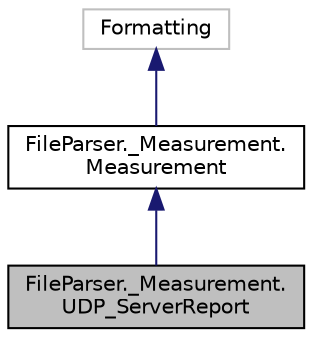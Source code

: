 digraph "FileParser._Measurement.UDP_ServerReport"
{
  edge [fontname="Helvetica",fontsize="10",labelfontname="Helvetica",labelfontsize="10"];
  node [fontname="Helvetica",fontsize="10",shape=record];
  Node1 [label="FileParser._Measurement.\lUDP_ServerReport",height=0.2,width=0.4,color="black", fillcolor="grey75", style="filled", fontcolor="black"];
  Node2 -> Node1 [dir="back",color="midnightblue",fontsize="10",style="solid",fontname="Helvetica"];
  Node2 [label="FileParser._Measurement.\lMeasurement",height=0.2,width=0.4,color="black", fillcolor="white", style="filled",URL="$class_file_parser_1_1___measurement_1_1_measurement.html"];
  Node3 -> Node2 [dir="back",color="midnightblue",fontsize="10",style="solid",fontname="Helvetica"];
  Node3 [label="Formatting",height=0.2,width=0.4,color="grey75", fillcolor="white", style="filled"];
}
